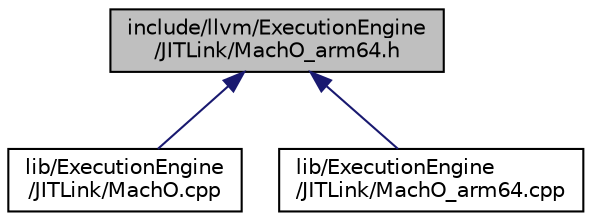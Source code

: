 digraph "include/llvm/ExecutionEngine/JITLink/MachO_arm64.h"
{
 // LATEX_PDF_SIZE
  bgcolor="transparent";
  edge [fontname="Helvetica",fontsize="10",labelfontname="Helvetica",labelfontsize="10"];
  node [fontname="Helvetica",fontsize="10",shape=record];
  Node1 [label="include/llvm/ExecutionEngine\l/JITLink/MachO_arm64.h",height=0.2,width=0.4,color="black", fillcolor="grey75", style="filled", fontcolor="black",tooltip=" "];
  Node1 -> Node2 [dir="back",color="midnightblue",fontsize="10",style="solid",fontname="Helvetica"];
  Node2 [label="lib/ExecutionEngine\l/JITLink/MachO.cpp",height=0.2,width=0.4,color="black",URL="$ExecutionEngine_2JITLink_2MachO_8cpp.html",tooltip=" "];
  Node1 -> Node3 [dir="back",color="midnightblue",fontsize="10",style="solid",fontname="Helvetica"];
  Node3 [label="lib/ExecutionEngine\l/JITLink/MachO_arm64.cpp",height=0.2,width=0.4,color="black",URL="$MachO__arm64_8cpp.html",tooltip=" "];
}
